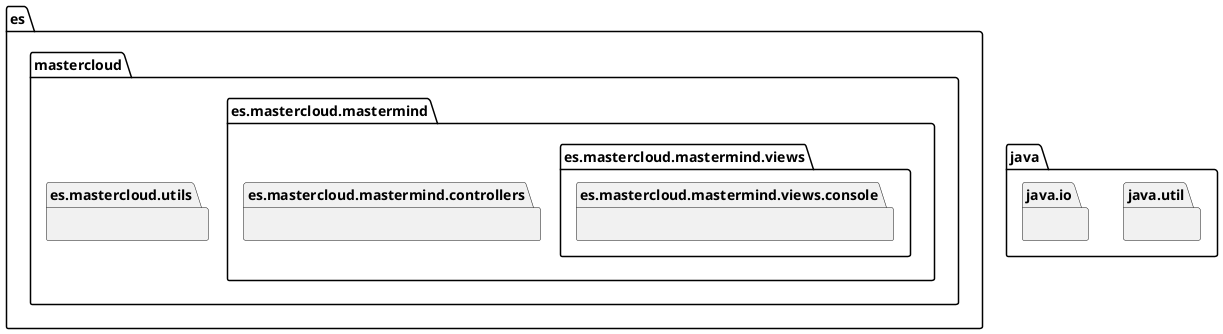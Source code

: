 @startuml

package "es.mastercloud.mastermind"{}
package "java.util"{}
package "java.io"{}
package "es.mastercloud.utils"{}
package "es.mastercloud.mastermind.views.console"{}
package "es.mastercloud.mastermind.views"{}
package "es.mastercloud.mastermind.controllers"{}




@enduml